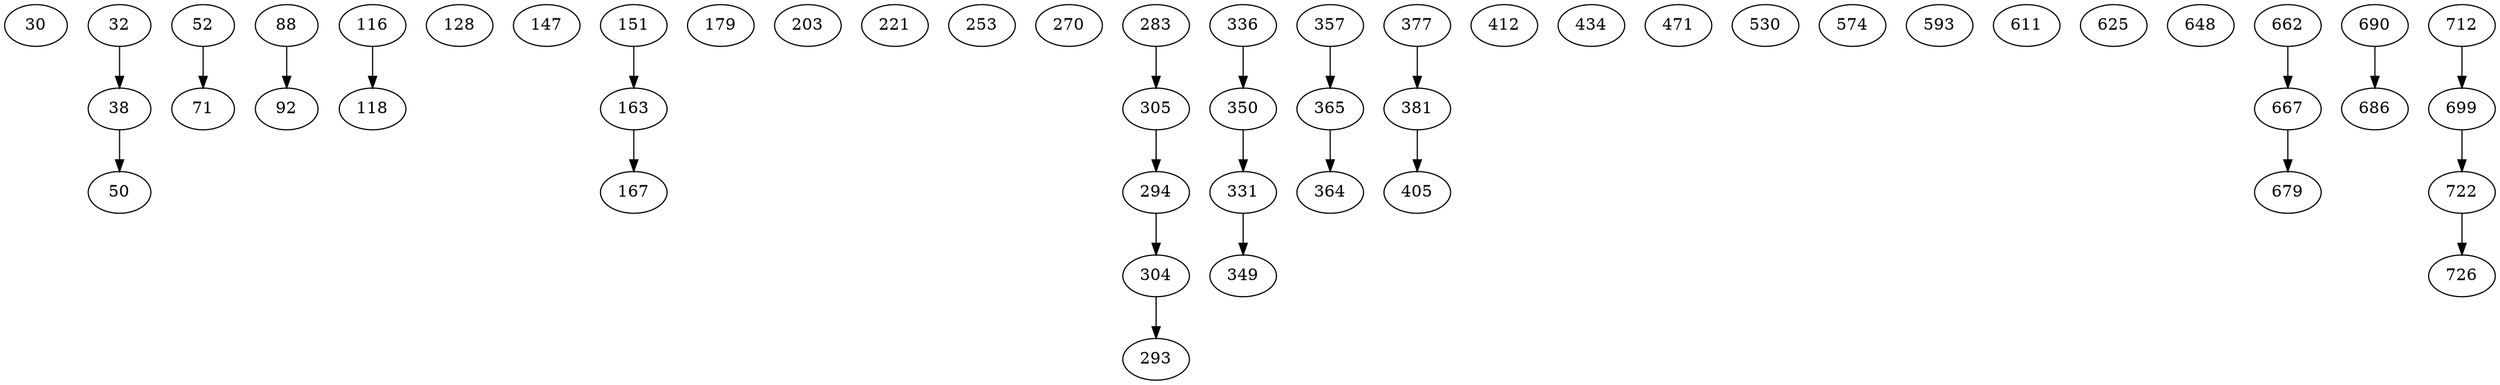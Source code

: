 strict digraph  {
30 [contraction="{2: {'contraction': {19: {'contraction': {23: {}}}}}}"];
32;
38;
50;
52 [contraction="{65: {}}"];
71 [contraction="{70: {}}"];
88 [contraction="{89: {'contraction': {90: {'contraction': {91: {}}}}}}"];
92;
116 [contraction="{103: {}}"];
118;
128;
147;
151;
163 [contraction="{156: {}}"];
167;
179 [contraction="{193: {}}"];
203 [contraction="{210: {}}"];
221;
253;
270 [contraction="{264: {'contraction': {269: {}}}}"];
283;
305;
294;
304;
293 [contraction="{309: {'contraction': {308: {}}}}"];
336 [contraction="{326: {}}"];
350;
331;
349;
357;
365;
364;
377;
381 [contraction="{399: {'contraction': {380: {}}}}"];
405 [contraction="{404: {}}"];
412 [contraction="{415: {}}"];
434;
471;
530;
574;
593 [contraction="{599: {}}"];
611 [contraction="{608: {'contraction': {610: {}}}}"];
625;
648 [contraction="{644: {}}"];
662;
667;
679 [contraction="{681: {}}"];
690;
686;
712;
699;
722;
726;
32 -> 38  [action=""];
38 -> 50  [action=""];
52 -> 71  [action=""];
88 -> 92  [action=""];
116 -> 118  [action=""];
151 -> 163  [action=""];
163 -> 167  [action=""];
283 -> 305  [action=""];
305 -> 294  [action=""];
294 -> 304  [action=""];
304 -> 293  [action=""];
336 -> 350  [action=""];
350 -> 331  [action=""];
331 -> 349  [action=""];
357 -> 365  [action=""];
365 -> 364  [action=""];
377 -> 381  [action=""];
381 -> 405  [action=""];
662 -> 667  [action=""];
667 -> 679  [action=""];
690 -> 686  [action=""];
712 -> 699  [action=""];
699 -> 722  [action=""];
722 -> 726  [action=""];
}
